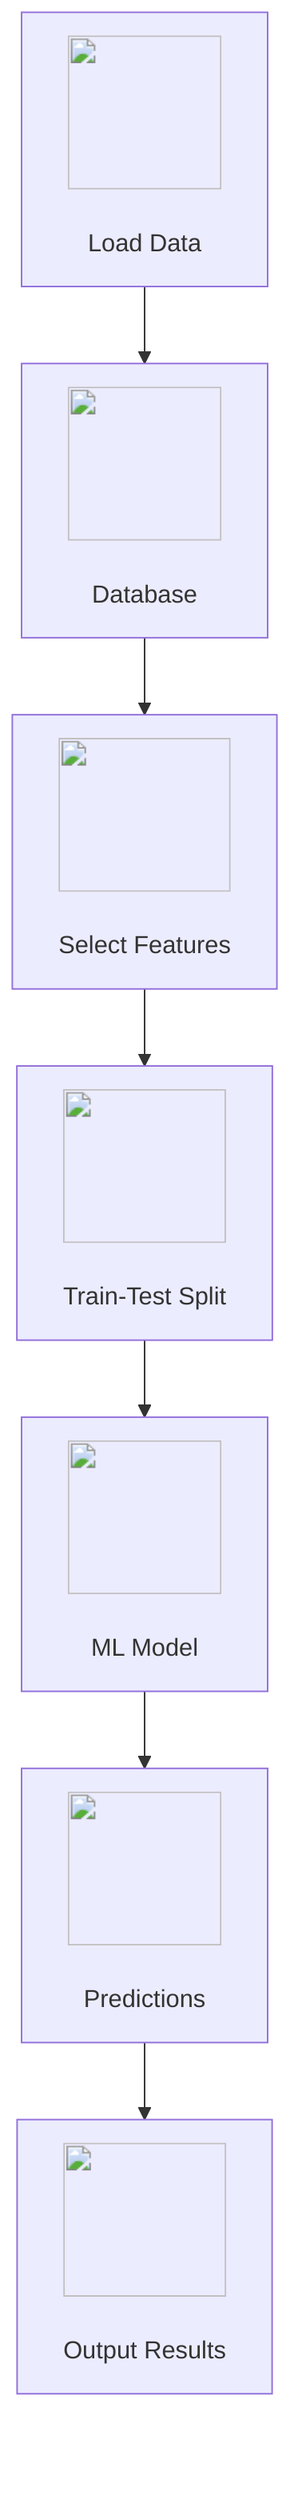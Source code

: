 graph TD;
    A["<img src='icons/file.svg' width=100 height=100/> <br/> Load Data"] --> B["<img src='icons/database.svg' width=100 height=100/> <br/> Database"];
    B --> C["<img src='icons/column_split.svg' width=100 height=100/> <br/> Select Features"];
    C --> D["<img src='icons/row_split.svg' width=100 height=100/> <br/> Train-Test Split"];
    D --> E["<img src='icons/brain.svg' width=100 height=100/> <br/> ML Model"];
    E --> F["<img src='icons/image.svg' width=100 height=100/> <br/> Predictions"];
    F --> G["<img src='icons/image.svg' width=100 height=100/> <br/> Output Results"];